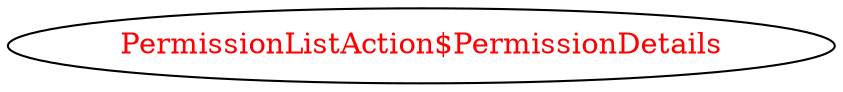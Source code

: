 digraph dependencyGraph {
 concentrate=true;
 ranksep="2.0";
 rankdir="LR"; 
 splines="ortho";
"PermissionListAction$PermissionDetails" [fontcolor="red"];
}